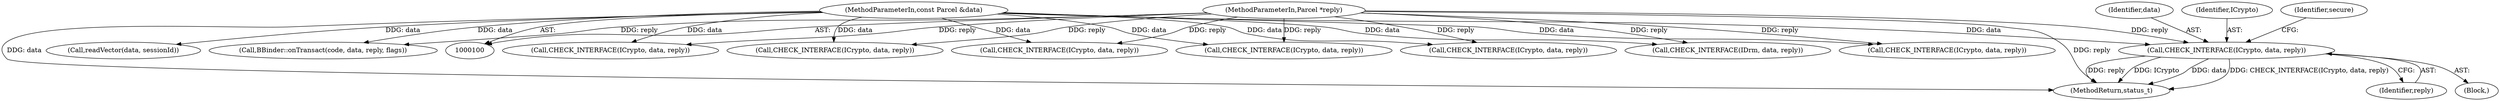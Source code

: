 digraph "0_Android_22f824feac43d5758f9a70b77f2aca840ba62c3b@pointer" {
"1000210" [label="(Call,CHECK_INTERFACE(ICrypto, data, reply))"];
"1000102" [label="(MethodParameterIn,const Parcel &data)"];
"1000103" [label="(MethodParameterIn,Parcel *reply)"];
"1000483" [label="(MethodReturn,status_t)"];
"1000213" [label="(Identifier,reply)"];
"1000463" [label="(Call,CHECK_INTERFACE(IDrm, data, reply))"];
"1000209" [label="(Block,)"];
"1000103" [label="(MethodParameterIn,Parcel *reply)"];
"1000137" [label="(Call,CHECK_INTERFACE(ICrypto, data, reply))"];
"1000111" [label="(Call,CHECK_INTERFACE(ICrypto, data, reply))"];
"1000195" [label="(Call,CHECK_INTERFACE(ICrypto, data, reply))"];
"1000121" [label="(Call,CHECK_INTERFACE(ICrypto, data, reply))"];
"1000102" [label="(MethodParameterIn,const Parcel &data)"];
"1000468" [label="(Call,readVector(data, sessionId))"];
"1000212" [label="(Identifier,data)"];
"1000211" [label="(Identifier,ICrypto)"];
"1000185" [label="(Call,CHECK_INTERFACE(ICrypto, data, reply))"];
"1000444" [label="(Call,CHECK_INTERFACE(ICrypto, data, reply))"];
"1000478" [label="(Call,BBinder::onTransact(code, data, reply, flags))"];
"1000216" [label="(Identifier,secure)"];
"1000210" [label="(Call,CHECK_INTERFACE(ICrypto, data, reply))"];
"1000210" -> "1000209"  [label="AST: "];
"1000210" -> "1000213"  [label="CFG: "];
"1000211" -> "1000210"  [label="AST: "];
"1000212" -> "1000210"  [label="AST: "];
"1000213" -> "1000210"  [label="AST: "];
"1000216" -> "1000210"  [label="CFG: "];
"1000210" -> "1000483"  [label="DDG: data"];
"1000210" -> "1000483"  [label="DDG: CHECK_INTERFACE(ICrypto, data, reply)"];
"1000210" -> "1000483"  [label="DDG: reply"];
"1000210" -> "1000483"  [label="DDG: ICrypto"];
"1000102" -> "1000210"  [label="DDG: data"];
"1000103" -> "1000210"  [label="DDG: reply"];
"1000102" -> "1000100"  [label="AST: "];
"1000102" -> "1000483"  [label="DDG: data"];
"1000102" -> "1000111"  [label="DDG: data"];
"1000102" -> "1000121"  [label="DDG: data"];
"1000102" -> "1000137"  [label="DDG: data"];
"1000102" -> "1000185"  [label="DDG: data"];
"1000102" -> "1000195"  [label="DDG: data"];
"1000102" -> "1000444"  [label="DDG: data"];
"1000102" -> "1000463"  [label="DDG: data"];
"1000102" -> "1000468"  [label="DDG: data"];
"1000102" -> "1000478"  [label="DDG: data"];
"1000103" -> "1000100"  [label="AST: "];
"1000103" -> "1000483"  [label="DDG: reply"];
"1000103" -> "1000111"  [label="DDG: reply"];
"1000103" -> "1000121"  [label="DDG: reply"];
"1000103" -> "1000137"  [label="DDG: reply"];
"1000103" -> "1000185"  [label="DDG: reply"];
"1000103" -> "1000195"  [label="DDG: reply"];
"1000103" -> "1000444"  [label="DDG: reply"];
"1000103" -> "1000463"  [label="DDG: reply"];
"1000103" -> "1000478"  [label="DDG: reply"];
}
